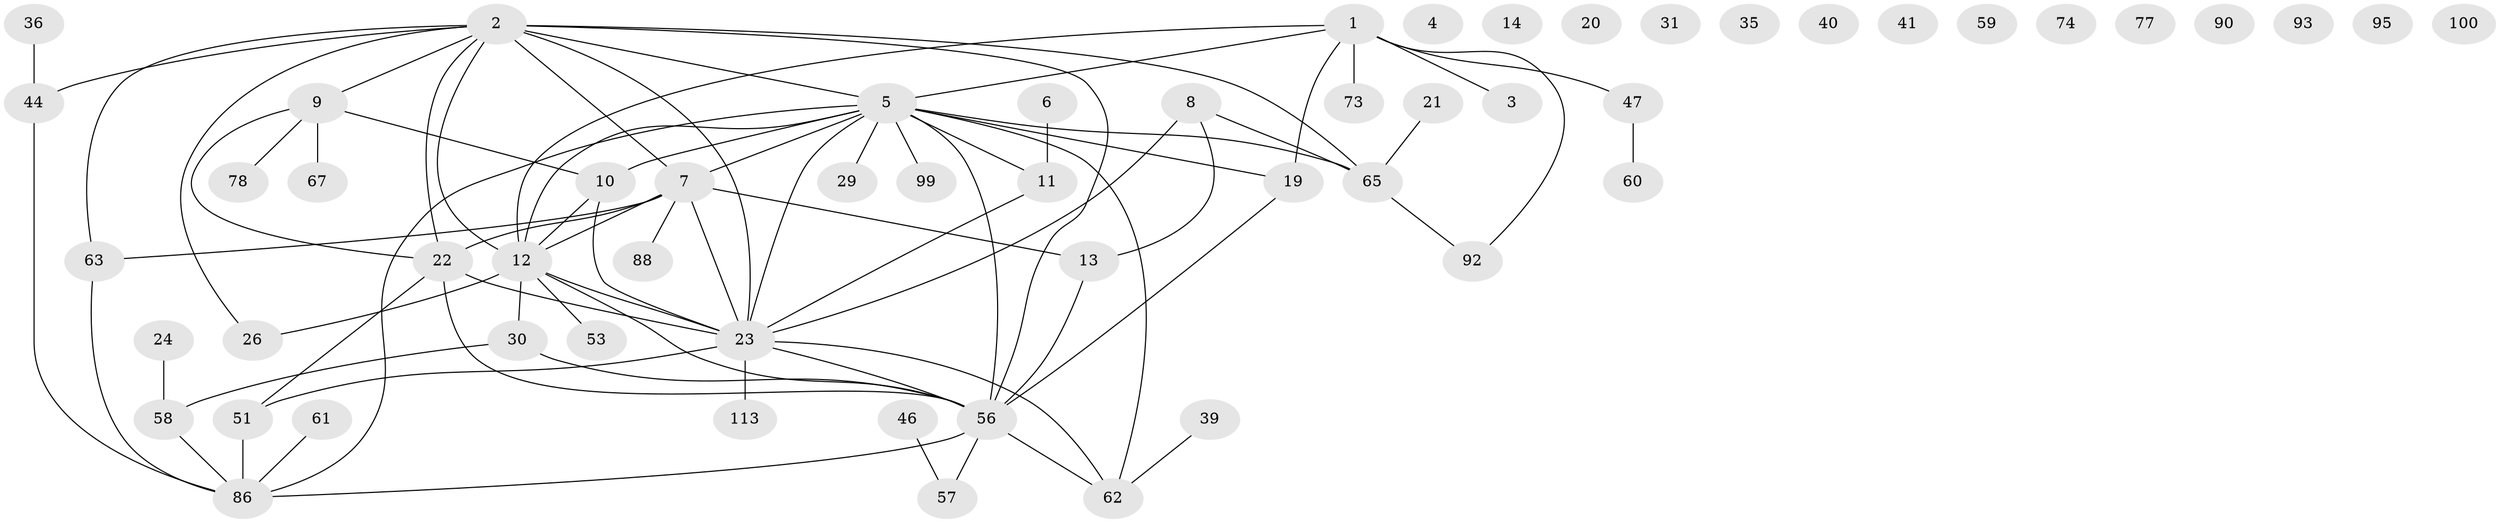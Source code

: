 // original degree distribution, {2: 0.2, 8: 0.02608695652173913, 1: 0.20869565217391303, 0: 0.12173913043478261, 6: 0.02608695652173913, 5: 0.05217391304347826, 3: 0.23478260869565218, 4: 0.10434782608695652, 7: 0.02608695652173913}
// Generated by graph-tools (version 1.1) at 2025/13/03/09/25 04:13:09]
// undirected, 57 vertices, 78 edges
graph export_dot {
graph [start="1"]
  node [color=gray90,style=filled];
  1 [super="+15+37"];
  2 [super="+106+54+25+72"];
  3 [super="+49"];
  4;
  5 [super="+17+98+33+80+42"];
  6;
  7 [super="+45+66+76"];
  8 [super="+16"];
  9;
  10 [super="+27"];
  11 [super="+18"];
  12 [super="+81"];
  13 [super="+52"];
  14;
  19 [super="+55"];
  20;
  21;
  22 [super="+110+79"];
  23 [super="+103+101+69+43"];
  24 [super="+28"];
  26;
  29;
  30 [super="+34"];
  31;
  35;
  36;
  39;
  40;
  41;
  44;
  46;
  47 [super="+64"];
  51;
  53;
  56 [super="+91+71"];
  57;
  58;
  59;
  60 [super="+82"];
  61;
  62 [super="+68"];
  63;
  65 [super="+84"];
  67;
  73;
  74;
  77;
  78;
  86;
  88;
  90;
  92;
  93;
  95;
  99;
  100;
  113;
  1 -- 3;
  1 -- 73;
  1 -- 47;
  1 -- 19;
  1 -- 92;
  1 -- 12;
  1 -- 5;
  2 -- 12;
  2 -- 56;
  2 -- 5;
  2 -- 65;
  2 -- 23 [weight=2];
  2 -- 7;
  2 -- 9;
  2 -- 26;
  2 -- 44;
  2 -- 22;
  2 -- 63;
  5 -- 65;
  5 -- 99;
  5 -- 7 [weight=2];
  5 -- 11 [weight=2];
  5 -- 19;
  5 -- 12;
  5 -- 29;
  5 -- 62;
  5 -- 23 [weight=2];
  5 -- 10;
  5 -- 86;
  5 -- 56 [weight=2];
  6 -- 11;
  7 -- 12;
  7 -- 88;
  7 -- 63;
  7 -- 23;
  7 -- 13;
  7 -- 22;
  8 -- 13;
  8 -- 65;
  8 -- 23;
  9 -- 67;
  9 -- 78;
  9 -- 22;
  9 -- 10;
  10 -- 23 [weight=2];
  10 -- 12;
  11 -- 23;
  12 -- 53;
  12 -- 26;
  12 -- 30;
  12 -- 23;
  12 -- 56;
  13 -- 56;
  19 -- 56;
  21 -- 65;
  22 -- 51;
  22 -- 56;
  22 -- 23;
  23 -- 62;
  23 -- 56;
  23 -- 113;
  23 -- 51;
  24 -- 58;
  30 -- 58;
  30 -- 56;
  36 -- 44;
  39 -- 62;
  44 -- 86;
  46 -- 57;
  47 -- 60;
  51 -- 86;
  56 -- 62;
  56 -- 86;
  56 -- 57;
  58 -- 86;
  61 -- 86;
  63 -- 86;
  65 -- 92;
}
